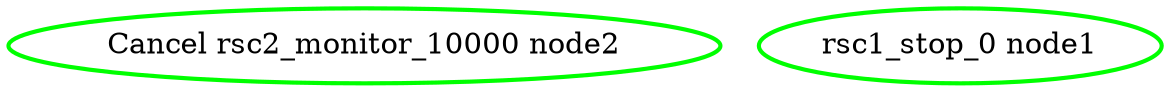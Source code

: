 digraph "g" {
"Cancel rsc2_monitor_10000 node2" [ style=bold color="green" fontcolor="black"]
"rsc1_stop_0 node1" [ style=bold color="green" fontcolor="black"]
}
